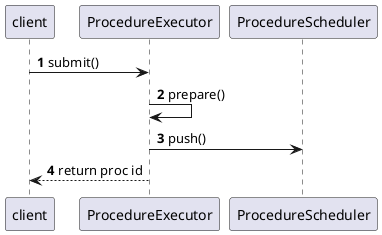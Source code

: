 @startuml
'https://plantuml.com/sequence-diagram

autonumber
client ->  ProcedureExecutor :submit()
ProcedureExecutor -> ProcedureExecutor:prepare()
ProcedureExecutor -> ProcedureScheduler:push()
ProcedureExecutor-->client: return proc id


@enduml

